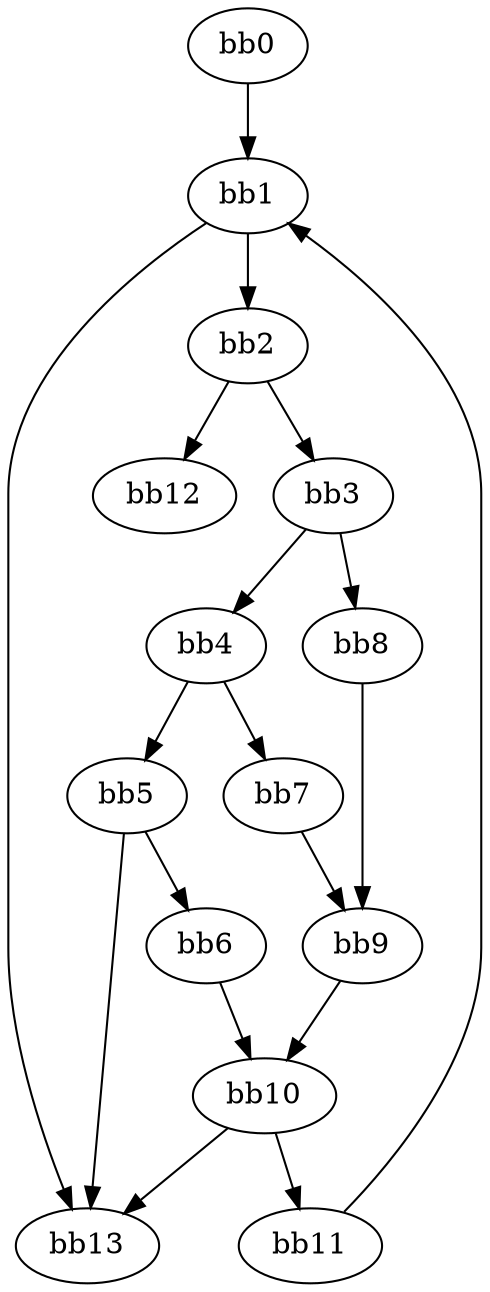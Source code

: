 digraph {
    0 [ label = "bb0\l" ]
    1 [ label = "bb1\l" ]
    2 [ label = "bb2\l" ]
    3 [ label = "bb3\l" ]
    4 [ label = "bb4\l" ]
    5 [ label = "bb5\l" ]
    6 [ label = "bb6\l" ]
    7 [ label = "bb7\l" ]
    8 [ label = "bb8\l" ]
    9 [ label = "bb9\l" ]
    10 [ label = "bb10\l" ]
    11 [ label = "bb11\l" ]
    12 [ label = "bb12\l" ]
    13 [ label = "bb13\l" ]
    0 -> 1 [ ]
    1 -> 2 [ ]
    1 -> 13 [ ]
    2 -> 3 [ ]
    2 -> 12 [ ]
    3 -> 4 [ ]
    3 -> 8 [ ]
    4 -> 5 [ ]
    4 -> 7 [ ]
    5 -> 6 [ ]
    5 -> 13 [ ]
    6 -> 10 [ ]
    7 -> 9 [ ]
    8 -> 9 [ ]
    9 -> 10 [ ]
    10 -> 11 [ ]
    10 -> 13 [ ]
    11 -> 1 [ ]
}

